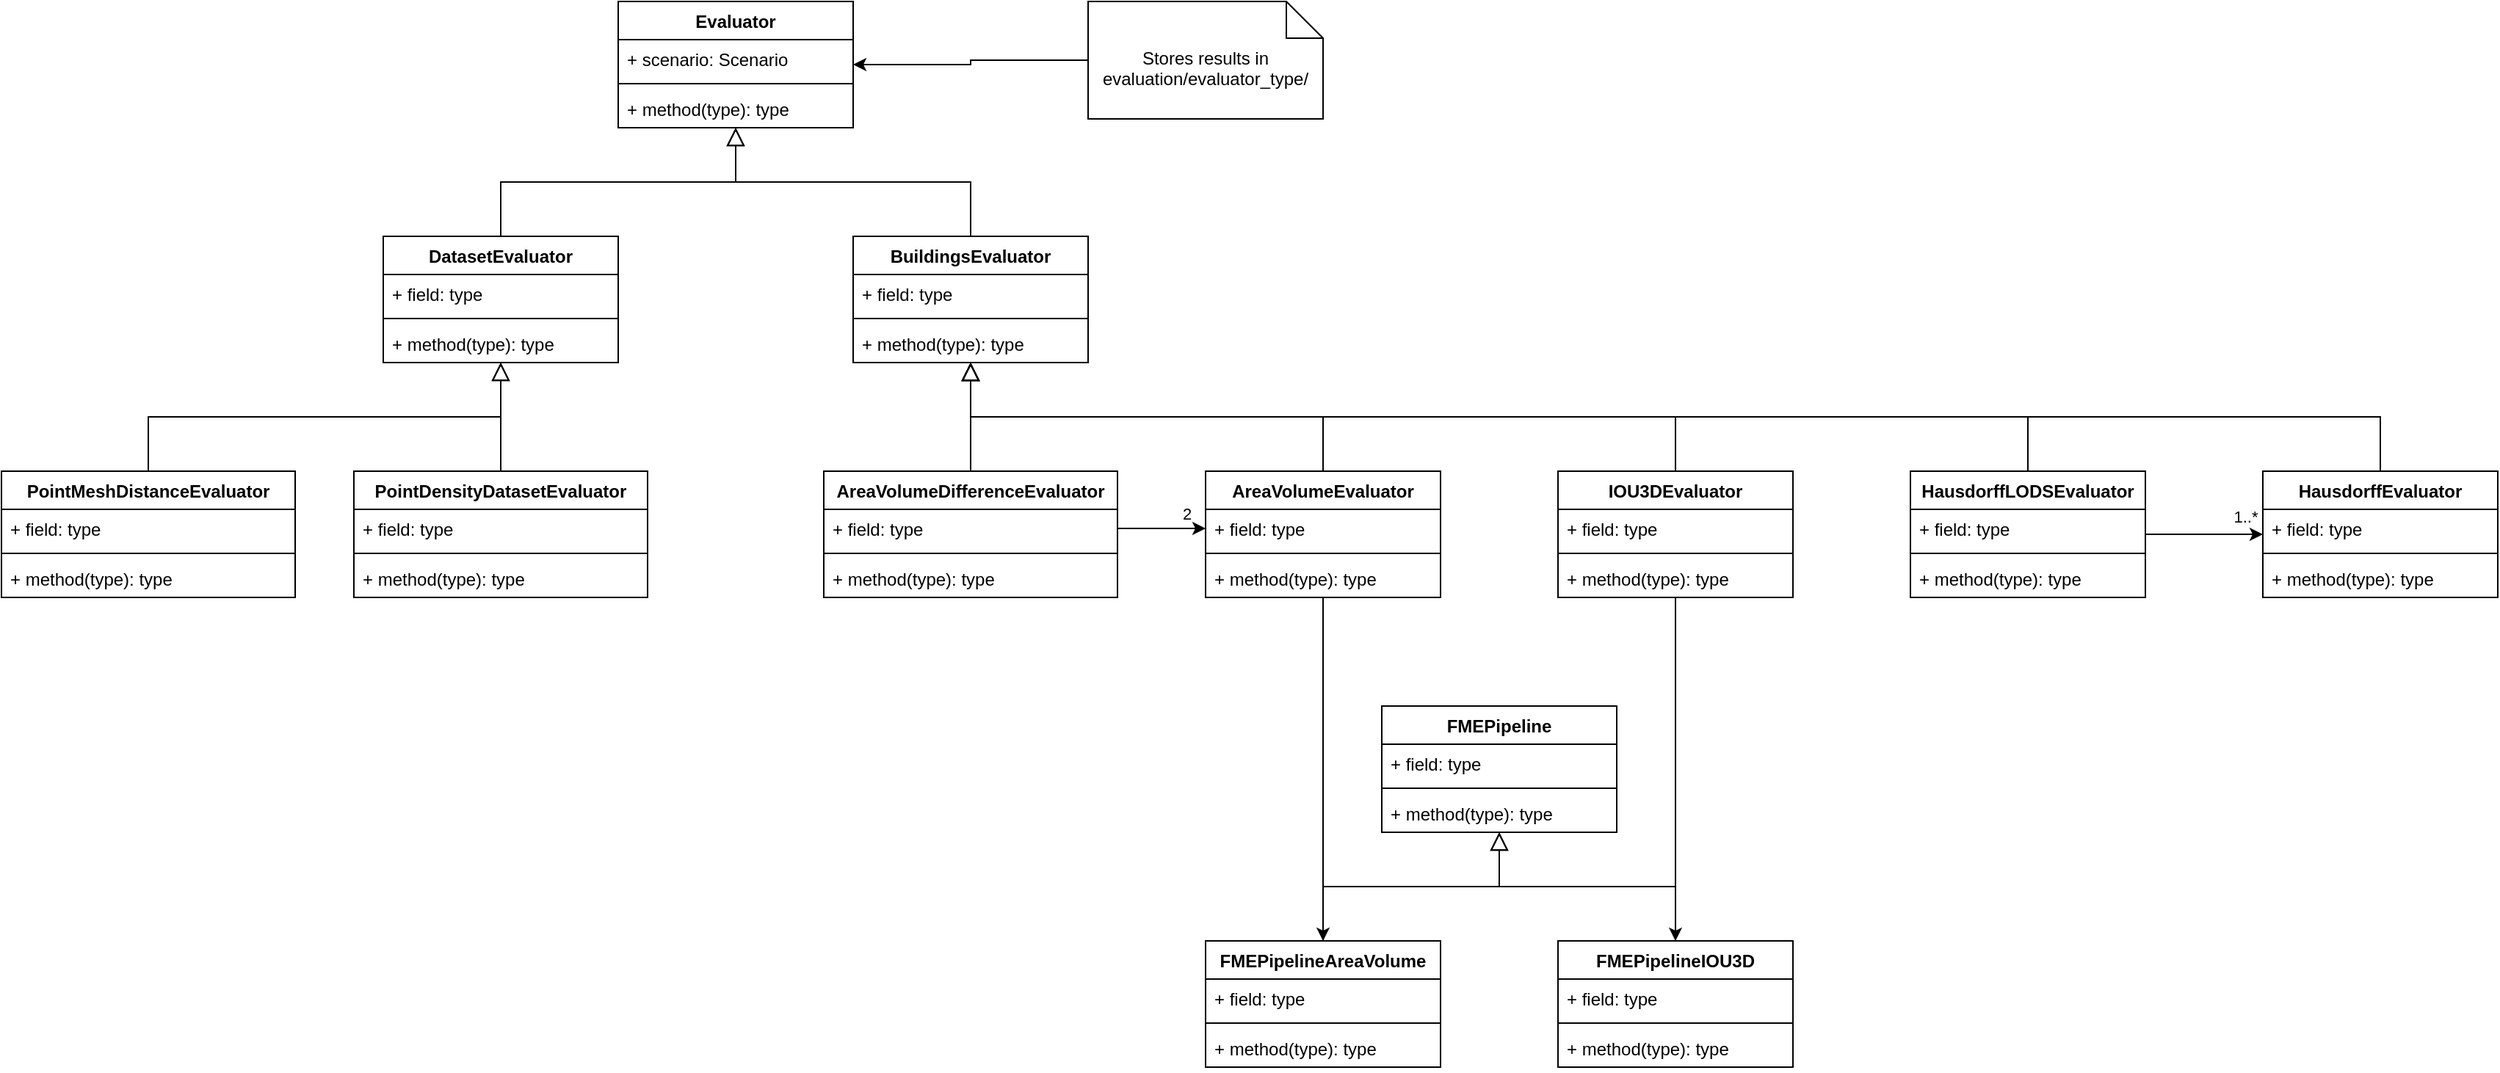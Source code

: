 <mxfile version="24.4.8" type="device">
  <diagram name="Page-1" id="E_JZH-YcnhfxH_fDApnf">
    <mxGraphModel dx="1499" dy="2110" grid="1" gridSize="10" guides="1" tooltips="1" connect="1" arrows="1" fold="1" page="1" pageScale="1" pageWidth="2336" pageHeight="1654" math="0" shadow="0">
      <root>
        <mxCell id="0" />
        <mxCell id="1" parent="0" />
        <mxCell id="NJW2HMl5jZVdhLpm9eht-1" value="Evaluator" style="swimlane;fontStyle=1;align=center;verticalAlign=top;childLayout=stackLayout;horizontal=1;startSize=26;horizontalStack=0;resizeParent=1;resizeParentMax=0;resizeLast=0;collapsible=1;marginBottom=0;whiteSpace=wrap;html=1;" parent="1" vertex="1">
          <mxGeometry x="560" y="160" width="160" height="86" as="geometry" />
        </mxCell>
        <mxCell id="NJW2HMl5jZVdhLpm9eht-2" value="+ scenario: Scenario" style="text;strokeColor=none;fillColor=none;align=left;verticalAlign=top;spacingLeft=4;spacingRight=4;overflow=hidden;rotatable=0;points=[[0,0.5],[1,0.5]];portConstraint=eastwest;whiteSpace=wrap;html=1;" parent="NJW2HMl5jZVdhLpm9eht-1" vertex="1">
          <mxGeometry y="26" width="160" height="26" as="geometry" />
        </mxCell>
        <mxCell id="NJW2HMl5jZVdhLpm9eht-3" value="" style="line;strokeWidth=1;fillColor=none;align=left;verticalAlign=middle;spacingTop=-1;spacingLeft=3;spacingRight=3;rotatable=0;labelPosition=right;points=[];portConstraint=eastwest;strokeColor=inherit;" parent="NJW2HMl5jZVdhLpm9eht-1" vertex="1">
          <mxGeometry y="52" width="160" height="8" as="geometry" />
        </mxCell>
        <mxCell id="NJW2HMl5jZVdhLpm9eht-4" value="+ method(type): type" style="text;strokeColor=none;fillColor=none;align=left;verticalAlign=top;spacingLeft=4;spacingRight=4;overflow=hidden;rotatable=0;points=[[0,0.5],[1,0.5]];portConstraint=eastwest;whiteSpace=wrap;html=1;" parent="NJW2HMl5jZVdhLpm9eht-1" vertex="1">
          <mxGeometry y="60" width="160" height="26" as="geometry" />
        </mxCell>
        <mxCell id="NJW2HMl5jZVdhLpm9eht-13" style="edgeStyle=orthogonalEdgeStyle;rounded=0;orthogonalLoop=1;jettySize=auto;html=1;exitX=0.5;exitY=0;exitDx=0;exitDy=0;endArrow=block;endFill=0;endSize=10;" parent="1" source="NJW2HMl5jZVdhLpm9eht-5" target="NJW2HMl5jZVdhLpm9eht-1" edge="1">
          <mxGeometry relative="1" as="geometry" />
        </mxCell>
        <mxCell id="NJW2HMl5jZVdhLpm9eht-5" value="DatasetEvaluator" style="swimlane;fontStyle=1;align=center;verticalAlign=top;childLayout=stackLayout;horizontal=1;startSize=26;horizontalStack=0;resizeParent=1;resizeParentMax=0;resizeLast=0;collapsible=1;marginBottom=0;whiteSpace=wrap;html=1;" parent="1" vertex="1">
          <mxGeometry x="400" y="320" width="160" height="86" as="geometry" />
        </mxCell>
        <mxCell id="NJW2HMl5jZVdhLpm9eht-6" value="+ field: type" style="text;strokeColor=none;fillColor=none;align=left;verticalAlign=top;spacingLeft=4;spacingRight=4;overflow=hidden;rotatable=0;points=[[0,0.5],[1,0.5]];portConstraint=eastwest;whiteSpace=wrap;html=1;" parent="NJW2HMl5jZVdhLpm9eht-5" vertex="1">
          <mxGeometry y="26" width="160" height="26" as="geometry" />
        </mxCell>
        <mxCell id="NJW2HMl5jZVdhLpm9eht-7" value="" style="line;strokeWidth=1;fillColor=none;align=left;verticalAlign=middle;spacingTop=-1;spacingLeft=3;spacingRight=3;rotatable=0;labelPosition=right;points=[];portConstraint=eastwest;strokeColor=inherit;" parent="NJW2HMl5jZVdhLpm9eht-5" vertex="1">
          <mxGeometry y="52" width="160" height="8" as="geometry" />
        </mxCell>
        <mxCell id="NJW2HMl5jZVdhLpm9eht-8" value="+ method(type): type" style="text;strokeColor=none;fillColor=none;align=left;verticalAlign=top;spacingLeft=4;spacingRight=4;overflow=hidden;rotatable=0;points=[[0,0.5],[1,0.5]];portConstraint=eastwest;whiteSpace=wrap;html=1;" parent="NJW2HMl5jZVdhLpm9eht-5" vertex="1">
          <mxGeometry y="60" width="160" height="26" as="geometry" />
        </mxCell>
        <mxCell id="NJW2HMl5jZVdhLpm9eht-14" style="edgeStyle=orthogonalEdgeStyle;rounded=0;orthogonalLoop=1;jettySize=auto;html=1;endArrow=block;endFill=0;endSize=10;" parent="1" source="NJW2HMl5jZVdhLpm9eht-9" target="NJW2HMl5jZVdhLpm9eht-1" edge="1">
          <mxGeometry relative="1" as="geometry" />
        </mxCell>
        <mxCell id="NJW2HMl5jZVdhLpm9eht-9" value="BuildingsEvaluator" style="swimlane;fontStyle=1;align=center;verticalAlign=top;childLayout=stackLayout;horizontal=1;startSize=26;horizontalStack=0;resizeParent=1;resizeParentMax=0;resizeLast=0;collapsible=1;marginBottom=0;whiteSpace=wrap;html=1;" parent="1" vertex="1">
          <mxGeometry x="720" y="320" width="160" height="86" as="geometry" />
        </mxCell>
        <mxCell id="NJW2HMl5jZVdhLpm9eht-10" value="+ field: type" style="text;strokeColor=none;fillColor=none;align=left;verticalAlign=top;spacingLeft=4;spacingRight=4;overflow=hidden;rotatable=0;points=[[0,0.5],[1,0.5]];portConstraint=eastwest;whiteSpace=wrap;html=1;" parent="NJW2HMl5jZVdhLpm9eht-9" vertex="1">
          <mxGeometry y="26" width="160" height="26" as="geometry" />
        </mxCell>
        <mxCell id="NJW2HMl5jZVdhLpm9eht-11" value="" style="line;strokeWidth=1;fillColor=none;align=left;verticalAlign=middle;spacingTop=-1;spacingLeft=3;spacingRight=3;rotatable=0;labelPosition=right;points=[];portConstraint=eastwest;strokeColor=inherit;" parent="NJW2HMl5jZVdhLpm9eht-9" vertex="1">
          <mxGeometry y="52" width="160" height="8" as="geometry" />
        </mxCell>
        <mxCell id="NJW2HMl5jZVdhLpm9eht-12" value="+ method(type): type" style="text;strokeColor=none;fillColor=none;align=left;verticalAlign=top;spacingLeft=4;spacingRight=4;overflow=hidden;rotatable=0;points=[[0,0.5],[1,0.5]];portConstraint=eastwest;whiteSpace=wrap;html=1;" parent="NJW2HMl5jZVdhLpm9eht-9" vertex="1">
          <mxGeometry y="60" width="160" height="26" as="geometry" />
        </mxCell>
        <mxCell id="NJW2HMl5jZVdhLpm9eht-31" style="edgeStyle=orthogonalEdgeStyle;rounded=0;orthogonalLoop=1;jettySize=auto;html=1;endArrow=block;endFill=0;endSize=10;exitX=0.5;exitY=0;exitDx=0;exitDy=0;" parent="1" source="NJW2HMl5jZVdhLpm9eht-15" target="NJW2HMl5jZVdhLpm9eht-9" edge="1">
          <mxGeometry relative="1" as="geometry" />
        </mxCell>
        <mxCell id="NJW2HMl5jZVdhLpm9eht-42" style="edgeStyle=orthogonalEdgeStyle;rounded=0;orthogonalLoop=1;jettySize=auto;html=1;" parent="1" source="NJW2HMl5jZVdhLpm9eht-15" target="NJW2HMl5jZVdhLpm9eht-19" edge="1">
          <mxGeometry relative="1" as="geometry" />
        </mxCell>
        <mxCell id="NJW2HMl5jZVdhLpm9eht-15" value="AreaVolumeEvaluator" style="swimlane;fontStyle=1;align=center;verticalAlign=top;childLayout=stackLayout;horizontal=1;startSize=26;horizontalStack=0;resizeParent=1;resizeParentMax=0;resizeLast=0;collapsible=1;marginBottom=0;whiteSpace=wrap;html=1;" parent="1" vertex="1">
          <mxGeometry x="960" y="480" width="160" height="86" as="geometry" />
        </mxCell>
        <mxCell id="NJW2HMl5jZVdhLpm9eht-16" value="+ field: type" style="text;strokeColor=none;fillColor=none;align=left;verticalAlign=top;spacingLeft=4;spacingRight=4;overflow=hidden;rotatable=0;points=[[0,0.5],[1,0.5]];portConstraint=eastwest;whiteSpace=wrap;html=1;" parent="NJW2HMl5jZVdhLpm9eht-15" vertex="1">
          <mxGeometry y="26" width="160" height="26" as="geometry" />
        </mxCell>
        <mxCell id="NJW2HMl5jZVdhLpm9eht-17" value="" style="line;strokeWidth=1;fillColor=none;align=left;verticalAlign=middle;spacingTop=-1;spacingLeft=3;spacingRight=3;rotatable=0;labelPosition=right;points=[];portConstraint=eastwest;strokeColor=inherit;" parent="NJW2HMl5jZVdhLpm9eht-15" vertex="1">
          <mxGeometry y="52" width="160" height="8" as="geometry" />
        </mxCell>
        <mxCell id="NJW2HMl5jZVdhLpm9eht-18" value="+ method(type): type" style="text;strokeColor=none;fillColor=none;align=left;verticalAlign=top;spacingLeft=4;spacingRight=4;overflow=hidden;rotatable=0;points=[[0,0.5],[1,0.5]];portConstraint=eastwest;whiteSpace=wrap;html=1;" parent="NJW2HMl5jZVdhLpm9eht-15" vertex="1">
          <mxGeometry y="60" width="160" height="26" as="geometry" />
        </mxCell>
        <mxCell id="NJW2HMl5jZVdhLpm9eht-48" style="edgeStyle=orthogonalEdgeStyle;rounded=0;orthogonalLoop=1;jettySize=auto;html=1;endArrow=block;endFill=0;endSize=10;" parent="1" source="NJW2HMl5jZVdhLpm9eht-19" target="NJW2HMl5jZVdhLpm9eht-44" edge="1">
          <mxGeometry relative="1" as="geometry" />
        </mxCell>
        <mxCell id="NJW2HMl5jZVdhLpm9eht-19" value="FMEPipelineAreaVolume" style="swimlane;fontStyle=1;align=center;verticalAlign=top;childLayout=stackLayout;horizontal=1;startSize=26;horizontalStack=0;resizeParent=1;resizeParentMax=0;resizeLast=0;collapsible=1;marginBottom=0;whiteSpace=wrap;html=1;" parent="1" vertex="1">
          <mxGeometry x="960" y="800" width="160" height="86" as="geometry" />
        </mxCell>
        <mxCell id="NJW2HMl5jZVdhLpm9eht-20" value="+ field: type" style="text;strokeColor=none;fillColor=none;align=left;verticalAlign=top;spacingLeft=4;spacingRight=4;overflow=hidden;rotatable=0;points=[[0,0.5],[1,0.5]];portConstraint=eastwest;whiteSpace=wrap;html=1;" parent="NJW2HMl5jZVdhLpm9eht-19" vertex="1">
          <mxGeometry y="26" width="160" height="26" as="geometry" />
        </mxCell>
        <mxCell id="NJW2HMl5jZVdhLpm9eht-21" value="" style="line;strokeWidth=1;fillColor=none;align=left;verticalAlign=middle;spacingTop=-1;spacingLeft=3;spacingRight=3;rotatable=0;labelPosition=right;points=[];portConstraint=eastwest;strokeColor=inherit;" parent="NJW2HMl5jZVdhLpm9eht-19" vertex="1">
          <mxGeometry y="52" width="160" height="8" as="geometry" />
        </mxCell>
        <mxCell id="NJW2HMl5jZVdhLpm9eht-22" value="+ method(type): type" style="text;strokeColor=none;fillColor=none;align=left;verticalAlign=top;spacingLeft=4;spacingRight=4;overflow=hidden;rotatable=0;points=[[0,0.5],[1,0.5]];portConstraint=eastwest;whiteSpace=wrap;html=1;" parent="NJW2HMl5jZVdhLpm9eht-19" vertex="1">
          <mxGeometry y="60" width="160" height="26" as="geometry" />
        </mxCell>
        <mxCell id="NJW2HMl5jZVdhLpm9eht-43" style="edgeStyle=orthogonalEdgeStyle;rounded=0;orthogonalLoop=1;jettySize=auto;html=1;" parent="1" source="NJW2HMl5jZVdhLpm9eht-23" target="NJW2HMl5jZVdhLpm9eht-38" edge="1">
          <mxGeometry relative="1" as="geometry" />
        </mxCell>
        <mxCell id="PlkOzDkV9OVRsM-um7pS-1" style="edgeStyle=orthogonalEdgeStyle;rounded=0;orthogonalLoop=1;jettySize=auto;html=1;endArrow=block;endFill=0;endSize=10;exitX=0.5;exitY=0;exitDx=0;exitDy=0;" edge="1" parent="1" source="NJW2HMl5jZVdhLpm9eht-23" target="NJW2HMl5jZVdhLpm9eht-9">
          <mxGeometry relative="1" as="geometry" />
        </mxCell>
        <mxCell id="NJW2HMl5jZVdhLpm9eht-23" value="IOU3DEvaluator" style="swimlane;fontStyle=1;align=center;verticalAlign=top;childLayout=stackLayout;horizontal=1;startSize=26;horizontalStack=0;resizeParent=1;resizeParentMax=0;resizeLast=0;collapsible=1;marginBottom=0;whiteSpace=wrap;html=1;" parent="1" vertex="1">
          <mxGeometry x="1200" y="480" width="160" height="86" as="geometry" />
        </mxCell>
        <mxCell id="NJW2HMl5jZVdhLpm9eht-24" value="+ field: type" style="text;strokeColor=none;fillColor=none;align=left;verticalAlign=top;spacingLeft=4;spacingRight=4;overflow=hidden;rotatable=0;points=[[0,0.5],[1,0.5]];portConstraint=eastwest;whiteSpace=wrap;html=1;" parent="NJW2HMl5jZVdhLpm9eht-23" vertex="1">
          <mxGeometry y="26" width="160" height="26" as="geometry" />
        </mxCell>
        <mxCell id="NJW2HMl5jZVdhLpm9eht-25" value="" style="line;strokeWidth=1;fillColor=none;align=left;verticalAlign=middle;spacingTop=-1;spacingLeft=3;spacingRight=3;rotatable=0;labelPosition=right;points=[];portConstraint=eastwest;strokeColor=inherit;" parent="NJW2HMl5jZVdhLpm9eht-23" vertex="1">
          <mxGeometry y="52" width="160" height="8" as="geometry" />
        </mxCell>
        <mxCell id="NJW2HMl5jZVdhLpm9eht-26" value="+ method(type): type" style="text;strokeColor=none;fillColor=none;align=left;verticalAlign=top;spacingLeft=4;spacingRight=4;overflow=hidden;rotatable=0;points=[[0,0.5],[1,0.5]];portConstraint=eastwest;whiteSpace=wrap;html=1;" parent="NJW2HMl5jZVdhLpm9eht-23" vertex="1">
          <mxGeometry y="60" width="160" height="26" as="geometry" />
        </mxCell>
        <mxCell id="NJW2HMl5jZVdhLpm9eht-30" style="edgeStyle=orthogonalEdgeStyle;rounded=0;orthogonalLoop=1;jettySize=auto;html=1;" parent="1" source="NJW2HMl5jZVdhLpm9eht-28" target="NJW2HMl5jZVdhLpm9eht-1" edge="1">
          <mxGeometry relative="1" as="geometry" />
        </mxCell>
        <mxCell id="NJW2HMl5jZVdhLpm9eht-28" value="Stores results in evaluation/evaluator_type/" style="shape=note2;boundedLbl=1;whiteSpace=wrap;html=1;size=25;verticalAlign=top;align=center;" parent="1" vertex="1">
          <mxGeometry x="880" y="160" width="160" height="80" as="geometry" />
        </mxCell>
        <mxCell id="NJW2HMl5jZVdhLpm9eht-37" style="edgeStyle=orthogonalEdgeStyle;rounded=0;orthogonalLoop=1;jettySize=auto;html=1;endArrow=block;endFill=0;endSize=10;" parent="1" source="NJW2HMl5jZVdhLpm9eht-33" target="NJW2HMl5jZVdhLpm9eht-5" edge="1">
          <mxGeometry relative="1" as="geometry" />
        </mxCell>
        <mxCell id="NJW2HMl5jZVdhLpm9eht-33" value="PointDensityDatasetEvaluator" style="swimlane;fontStyle=1;align=center;verticalAlign=top;childLayout=stackLayout;horizontal=1;startSize=26;horizontalStack=0;resizeParent=1;resizeParentMax=0;resizeLast=0;collapsible=1;marginBottom=0;whiteSpace=wrap;html=1;" parent="1" vertex="1">
          <mxGeometry x="380" y="480" width="200" height="86" as="geometry" />
        </mxCell>
        <mxCell id="NJW2HMl5jZVdhLpm9eht-34" value="+ field: type" style="text;strokeColor=none;fillColor=none;align=left;verticalAlign=top;spacingLeft=4;spacingRight=4;overflow=hidden;rotatable=0;points=[[0,0.5],[1,0.5]];portConstraint=eastwest;whiteSpace=wrap;html=1;" parent="NJW2HMl5jZVdhLpm9eht-33" vertex="1">
          <mxGeometry y="26" width="200" height="26" as="geometry" />
        </mxCell>
        <mxCell id="NJW2HMl5jZVdhLpm9eht-35" value="" style="line;strokeWidth=1;fillColor=none;align=left;verticalAlign=middle;spacingTop=-1;spacingLeft=3;spacingRight=3;rotatable=0;labelPosition=right;points=[];portConstraint=eastwest;strokeColor=inherit;" parent="NJW2HMl5jZVdhLpm9eht-33" vertex="1">
          <mxGeometry y="52" width="200" height="8" as="geometry" />
        </mxCell>
        <mxCell id="NJW2HMl5jZVdhLpm9eht-36" value="+ method(type): type" style="text;strokeColor=none;fillColor=none;align=left;verticalAlign=top;spacingLeft=4;spacingRight=4;overflow=hidden;rotatable=0;points=[[0,0.5],[1,0.5]];portConstraint=eastwest;whiteSpace=wrap;html=1;" parent="NJW2HMl5jZVdhLpm9eht-33" vertex="1">
          <mxGeometry y="60" width="200" height="26" as="geometry" />
        </mxCell>
        <mxCell id="NJW2HMl5jZVdhLpm9eht-49" style="edgeStyle=orthogonalEdgeStyle;rounded=0;orthogonalLoop=1;jettySize=auto;html=1;endArrow=block;endFill=0;endSize=10;" parent="1" source="NJW2HMl5jZVdhLpm9eht-38" target="NJW2HMl5jZVdhLpm9eht-44" edge="1">
          <mxGeometry relative="1" as="geometry" />
        </mxCell>
        <mxCell id="NJW2HMl5jZVdhLpm9eht-38" value="FMEPipelineIOU3D" style="swimlane;fontStyle=1;align=center;verticalAlign=top;childLayout=stackLayout;horizontal=1;startSize=26;horizontalStack=0;resizeParent=1;resizeParentMax=0;resizeLast=0;collapsible=1;marginBottom=0;whiteSpace=wrap;html=1;" parent="1" vertex="1">
          <mxGeometry x="1200" y="800" width="160" height="86" as="geometry" />
        </mxCell>
        <mxCell id="NJW2HMl5jZVdhLpm9eht-39" value="+ field: type" style="text;strokeColor=none;fillColor=none;align=left;verticalAlign=top;spacingLeft=4;spacingRight=4;overflow=hidden;rotatable=0;points=[[0,0.5],[1,0.5]];portConstraint=eastwest;whiteSpace=wrap;html=1;" parent="NJW2HMl5jZVdhLpm9eht-38" vertex="1">
          <mxGeometry y="26" width="160" height="26" as="geometry" />
        </mxCell>
        <mxCell id="NJW2HMl5jZVdhLpm9eht-40" value="" style="line;strokeWidth=1;fillColor=none;align=left;verticalAlign=middle;spacingTop=-1;spacingLeft=3;spacingRight=3;rotatable=0;labelPosition=right;points=[];portConstraint=eastwest;strokeColor=inherit;" parent="NJW2HMl5jZVdhLpm9eht-38" vertex="1">
          <mxGeometry y="52" width="160" height="8" as="geometry" />
        </mxCell>
        <mxCell id="NJW2HMl5jZVdhLpm9eht-41" value="+ method(type): type" style="text;strokeColor=none;fillColor=none;align=left;verticalAlign=top;spacingLeft=4;spacingRight=4;overflow=hidden;rotatable=0;points=[[0,0.5],[1,0.5]];portConstraint=eastwest;whiteSpace=wrap;html=1;" parent="NJW2HMl5jZVdhLpm9eht-38" vertex="1">
          <mxGeometry y="60" width="160" height="26" as="geometry" />
        </mxCell>
        <mxCell id="NJW2HMl5jZVdhLpm9eht-44" value="FMEPipeline" style="swimlane;fontStyle=1;align=center;verticalAlign=top;childLayout=stackLayout;horizontal=1;startSize=26;horizontalStack=0;resizeParent=1;resizeParentMax=0;resizeLast=0;collapsible=1;marginBottom=0;whiteSpace=wrap;html=1;" parent="1" vertex="1">
          <mxGeometry x="1080" y="640" width="160" height="86" as="geometry" />
        </mxCell>
        <mxCell id="NJW2HMl5jZVdhLpm9eht-45" value="+ field: type" style="text;strokeColor=none;fillColor=none;align=left;verticalAlign=top;spacingLeft=4;spacingRight=4;overflow=hidden;rotatable=0;points=[[0,0.5],[1,0.5]];portConstraint=eastwest;whiteSpace=wrap;html=1;" parent="NJW2HMl5jZVdhLpm9eht-44" vertex="1">
          <mxGeometry y="26" width="160" height="26" as="geometry" />
        </mxCell>
        <mxCell id="NJW2HMl5jZVdhLpm9eht-46" value="" style="line;strokeWidth=1;fillColor=none;align=left;verticalAlign=middle;spacingTop=-1;spacingLeft=3;spacingRight=3;rotatable=0;labelPosition=right;points=[];portConstraint=eastwest;strokeColor=inherit;" parent="NJW2HMl5jZVdhLpm9eht-44" vertex="1">
          <mxGeometry y="52" width="160" height="8" as="geometry" />
        </mxCell>
        <mxCell id="NJW2HMl5jZVdhLpm9eht-47" value="+ method(type): type" style="text;strokeColor=none;fillColor=none;align=left;verticalAlign=top;spacingLeft=4;spacingRight=4;overflow=hidden;rotatable=0;points=[[0,0.5],[1,0.5]];portConstraint=eastwest;whiteSpace=wrap;html=1;" parent="NJW2HMl5jZVdhLpm9eht-44" vertex="1">
          <mxGeometry y="60" width="160" height="26" as="geometry" />
        </mxCell>
        <mxCell id="PlkOzDkV9OVRsM-um7pS-9" style="edgeStyle=orthogonalEdgeStyle;rounded=0;orthogonalLoop=1;jettySize=auto;html=1;endSize=10;endArrow=block;endFill=0;" edge="1" parent="1" source="PlkOzDkV9OVRsM-um7pS-3" target="NJW2HMl5jZVdhLpm9eht-9">
          <mxGeometry relative="1" as="geometry" />
        </mxCell>
        <mxCell id="PlkOzDkV9OVRsM-um7pS-3" value="AreaVolumeDifferenceEvaluator" style="swimlane;fontStyle=1;align=center;verticalAlign=top;childLayout=stackLayout;horizontal=1;startSize=26;horizontalStack=0;resizeParent=1;resizeParentMax=0;resizeLast=0;collapsible=1;marginBottom=0;whiteSpace=wrap;html=1;" vertex="1" parent="1">
          <mxGeometry x="700" y="480" width="200" height="86" as="geometry" />
        </mxCell>
        <mxCell id="PlkOzDkV9OVRsM-um7pS-4" value="+ field: type" style="text;strokeColor=none;fillColor=none;align=left;verticalAlign=top;spacingLeft=4;spacingRight=4;overflow=hidden;rotatable=0;points=[[0,0.5],[1,0.5]];portConstraint=eastwest;whiteSpace=wrap;html=1;" vertex="1" parent="PlkOzDkV9OVRsM-um7pS-3">
          <mxGeometry y="26" width="200" height="26" as="geometry" />
        </mxCell>
        <mxCell id="PlkOzDkV9OVRsM-um7pS-5" value="" style="line;strokeWidth=1;fillColor=none;align=left;verticalAlign=middle;spacingTop=-1;spacingLeft=3;spacingRight=3;rotatable=0;labelPosition=right;points=[];portConstraint=eastwest;strokeColor=inherit;" vertex="1" parent="PlkOzDkV9OVRsM-um7pS-3">
          <mxGeometry y="52" width="200" height="8" as="geometry" />
        </mxCell>
        <mxCell id="PlkOzDkV9OVRsM-um7pS-6" value="+ method(type): type" style="text;strokeColor=none;fillColor=none;align=left;verticalAlign=top;spacingLeft=4;spacingRight=4;overflow=hidden;rotatable=0;points=[[0,0.5],[1,0.5]];portConstraint=eastwest;whiteSpace=wrap;html=1;" vertex="1" parent="PlkOzDkV9OVRsM-um7pS-3">
          <mxGeometry y="60" width="200" height="26" as="geometry" />
        </mxCell>
        <mxCell id="PlkOzDkV9OVRsM-um7pS-7" style="edgeStyle=orthogonalEdgeStyle;rounded=0;orthogonalLoop=1;jettySize=auto;html=1;exitX=1;exitY=0.5;exitDx=0;exitDy=0;entryX=0;entryY=0.5;entryDx=0;entryDy=0;" edge="1" parent="1" source="PlkOzDkV9OVRsM-um7pS-4" target="NJW2HMl5jZVdhLpm9eht-16">
          <mxGeometry relative="1" as="geometry" />
        </mxCell>
        <mxCell id="PlkOzDkV9OVRsM-um7pS-8" value="2" style="edgeLabel;html=1;align=center;verticalAlign=middle;resizable=0;points=[];" vertex="1" connectable="0" parent="PlkOzDkV9OVRsM-um7pS-7">
          <mxGeometry x="0.647" y="1" relative="1" as="geometry">
            <mxPoint x="-3" y="-9" as="offset" />
          </mxGeometry>
        </mxCell>
        <mxCell id="PlkOzDkV9OVRsM-um7pS-18" style="edgeStyle=orthogonalEdgeStyle;rounded=0;orthogonalLoop=1;jettySize=auto;html=1;" edge="1" parent="1" source="PlkOzDkV9OVRsM-um7pS-10" target="PlkOzDkV9OVRsM-um7pS-14">
          <mxGeometry relative="1" as="geometry" />
        </mxCell>
        <mxCell id="PlkOzDkV9OVRsM-um7pS-19" value="1..*" style="edgeLabel;html=1;align=center;verticalAlign=middle;resizable=0;points=[];" vertex="1" connectable="0" parent="PlkOzDkV9OVRsM-um7pS-18">
          <mxGeometry x="0.686" relative="1" as="geometry">
            <mxPoint y="-12" as="offset" />
          </mxGeometry>
        </mxCell>
        <mxCell id="PlkOzDkV9OVRsM-um7pS-20" style="edgeStyle=orthogonalEdgeStyle;rounded=0;orthogonalLoop=1;jettySize=auto;html=1;exitX=0.5;exitY=0;exitDx=0;exitDy=0;endArrow=block;endFill=0;endSize=10;" edge="1" parent="1" source="PlkOzDkV9OVRsM-um7pS-10" target="NJW2HMl5jZVdhLpm9eht-9">
          <mxGeometry relative="1" as="geometry" />
        </mxCell>
        <mxCell id="PlkOzDkV9OVRsM-um7pS-10" value="HausdorffLODSEvaluator" style="swimlane;fontStyle=1;align=center;verticalAlign=top;childLayout=stackLayout;horizontal=1;startSize=26;horizontalStack=0;resizeParent=1;resizeParentMax=0;resizeLast=0;collapsible=1;marginBottom=0;whiteSpace=wrap;html=1;" vertex="1" parent="1">
          <mxGeometry x="1440" y="480" width="160" height="86" as="geometry" />
        </mxCell>
        <mxCell id="PlkOzDkV9OVRsM-um7pS-11" value="+ field: type" style="text;strokeColor=none;fillColor=none;align=left;verticalAlign=top;spacingLeft=4;spacingRight=4;overflow=hidden;rotatable=0;points=[[0,0.5],[1,0.5]];portConstraint=eastwest;whiteSpace=wrap;html=1;" vertex="1" parent="PlkOzDkV9OVRsM-um7pS-10">
          <mxGeometry y="26" width="160" height="26" as="geometry" />
        </mxCell>
        <mxCell id="PlkOzDkV9OVRsM-um7pS-12" value="" style="line;strokeWidth=1;fillColor=none;align=left;verticalAlign=middle;spacingTop=-1;spacingLeft=3;spacingRight=3;rotatable=0;labelPosition=right;points=[];portConstraint=eastwest;strokeColor=inherit;" vertex="1" parent="PlkOzDkV9OVRsM-um7pS-10">
          <mxGeometry y="52" width="160" height="8" as="geometry" />
        </mxCell>
        <mxCell id="PlkOzDkV9OVRsM-um7pS-13" value="+ method(type): type" style="text;strokeColor=none;fillColor=none;align=left;verticalAlign=top;spacingLeft=4;spacingRight=4;overflow=hidden;rotatable=0;points=[[0,0.5],[1,0.5]];portConstraint=eastwest;whiteSpace=wrap;html=1;" vertex="1" parent="PlkOzDkV9OVRsM-um7pS-10">
          <mxGeometry y="60" width="160" height="26" as="geometry" />
        </mxCell>
        <mxCell id="PlkOzDkV9OVRsM-um7pS-21" style="edgeStyle=orthogonalEdgeStyle;rounded=0;orthogonalLoop=1;jettySize=auto;html=1;exitX=0.5;exitY=0;exitDx=0;exitDy=0;endArrow=block;endFill=0;endSize=10;" edge="1" parent="1" source="PlkOzDkV9OVRsM-um7pS-14" target="NJW2HMl5jZVdhLpm9eht-9">
          <mxGeometry relative="1" as="geometry" />
        </mxCell>
        <mxCell id="PlkOzDkV9OVRsM-um7pS-14" value="HausdorffEvaluator" style="swimlane;fontStyle=1;align=center;verticalAlign=top;childLayout=stackLayout;horizontal=1;startSize=26;horizontalStack=0;resizeParent=1;resizeParentMax=0;resizeLast=0;collapsible=1;marginBottom=0;whiteSpace=wrap;html=1;" vertex="1" parent="1">
          <mxGeometry x="1680" y="480" width="160" height="86" as="geometry" />
        </mxCell>
        <mxCell id="PlkOzDkV9OVRsM-um7pS-15" value="+ field: type" style="text;strokeColor=none;fillColor=none;align=left;verticalAlign=top;spacingLeft=4;spacingRight=4;overflow=hidden;rotatable=0;points=[[0,0.5],[1,0.5]];portConstraint=eastwest;whiteSpace=wrap;html=1;" vertex="1" parent="PlkOzDkV9OVRsM-um7pS-14">
          <mxGeometry y="26" width="160" height="26" as="geometry" />
        </mxCell>
        <mxCell id="PlkOzDkV9OVRsM-um7pS-16" value="" style="line;strokeWidth=1;fillColor=none;align=left;verticalAlign=middle;spacingTop=-1;spacingLeft=3;spacingRight=3;rotatable=0;labelPosition=right;points=[];portConstraint=eastwest;strokeColor=inherit;" vertex="1" parent="PlkOzDkV9OVRsM-um7pS-14">
          <mxGeometry y="52" width="160" height="8" as="geometry" />
        </mxCell>
        <mxCell id="PlkOzDkV9OVRsM-um7pS-17" value="+ method(type): type" style="text;strokeColor=none;fillColor=none;align=left;verticalAlign=top;spacingLeft=4;spacingRight=4;overflow=hidden;rotatable=0;points=[[0,0.5],[1,0.5]];portConstraint=eastwest;whiteSpace=wrap;html=1;" vertex="1" parent="PlkOzDkV9OVRsM-um7pS-14">
          <mxGeometry y="60" width="160" height="26" as="geometry" />
        </mxCell>
        <mxCell id="PlkOzDkV9OVRsM-um7pS-39" style="edgeStyle=orthogonalEdgeStyle;rounded=0;orthogonalLoop=1;jettySize=auto;html=1;exitX=0.5;exitY=0;exitDx=0;exitDy=0;endArrow=block;endFill=0;endSize=10;" edge="1" parent="1" source="PlkOzDkV9OVRsM-um7pS-35" target="NJW2HMl5jZVdhLpm9eht-5">
          <mxGeometry relative="1" as="geometry" />
        </mxCell>
        <mxCell id="PlkOzDkV9OVRsM-um7pS-35" value="PointMeshDistanceEvaluator" style="swimlane;fontStyle=1;align=center;verticalAlign=top;childLayout=stackLayout;horizontal=1;startSize=26;horizontalStack=0;resizeParent=1;resizeParentMax=0;resizeLast=0;collapsible=1;marginBottom=0;whiteSpace=wrap;html=1;" vertex="1" parent="1">
          <mxGeometry x="140" y="480" width="200" height="86" as="geometry" />
        </mxCell>
        <mxCell id="PlkOzDkV9OVRsM-um7pS-36" value="+ field: type" style="text;strokeColor=none;fillColor=none;align=left;verticalAlign=top;spacingLeft=4;spacingRight=4;overflow=hidden;rotatable=0;points=[[0,0.5],[1,0.5]];portConstraint=eastwest;whiteSpace=wrap;html=1;" vertex="1" parent="PlkOzDkV9OVRsM-um7pS-35">
          <mxGeometry y="26" width="200" height="26" as="geometry" />
        </mxCell>
        <mxCell id="PlkOzDkV9OVRsM-um7pS-37" value="" style="line;strokeWidth=1;fillColor=none;align=left;verticalAlign=middle;spacingTop=-1;spacingLeft=3;spacingRight=3;rotatable=0;labelPosition=right;points=[];portConstraint=eastwest;strokeColor=inherit;" vertex="1" parent="PlkOzDkV9OVRsM-um7pS-35">
          <mxGeometry y="52" width="200" height="8" as="geometry" />
        </mxCell>
        <mxCell id="PlkOzDkV9OVRsM-um7pS-38" value="+ method(type): type" style="text;strokeColor=none;fillColor=none;align=left;verticalAlign=top;spacingLeft=4;spacingRight=4;overflow=hidden;rotatable=0;points=[[0,0.5],[1,0.5]];portConstraint=eastwest;whiteSpace=wrap;html=1;" vertex="1" parent="PlkOzDkV9OVRsM-um7pS-35">
          <mxGeometry y="60" width="200" height="26" as="geometry" />
        </mxCell>
      </root>
    </mxGraphModel>
  </diagram>
</mxfile>
